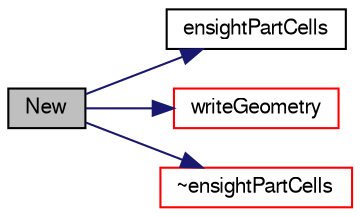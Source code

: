 digraph "New"
{
  bgcolor="transparent";
  edge [fontname="FreeSans",fontsize="10",labelfontname="FreeSans",labelfontsize="10"];
  node [fontname="FreeSans",fontsize="10",shape=record];
  rankdir="LR";
  Node385 [label="New",height=0.2,width=0.4,color="black", fillcolor="grey75", style="filled", fontcolor="black"];
  Node385 -> Node386 [color="midnightblue",fontsize="10",style="solid",fontname="FreeSans"];
  Node386 [label="ensightPartCells",height=0.2,width=0.4,color="black",URL="$a21314.html#a59cd285f3cac3ab5861b610ddd590b69",tooltip="Construct empty part with number and description. "];
  Node385 -> Node387 [color="midnightblue",fontsize="10",style="solid",fontname="FreeSans"];
  Node387 [label="writeGeometry",height=0.2,width=0.4,color="red",URL="$a21314.html#a8ef8341adf8a66022bef78abd1f0a1cf",tooltip="write geometry "];
  Node385 -> Node454 [color="midnightblue",fontsize="10",style="solid",fontname="FreeSans"];
  Node454 [label="~ensightPartCells",height=0.2,width=0.4,color="red",URL="$a21314.html#a5788bc5c331b8ef88cc80b8f1f50cdd0",tooltip="Destructor. "];
}
